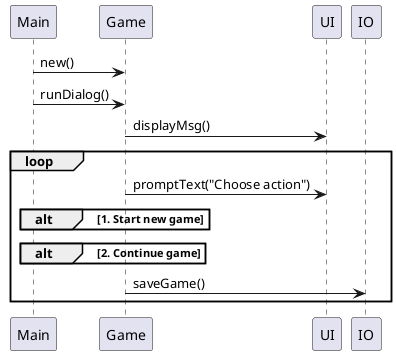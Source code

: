 @startuml
'https://plantuml.com/sequence-diagram

Main -> Game: new()
Main -> Game: runDialog()
Game -> UI: displayMsg()
loop
Game -> UI: promptText("Choose action")
alt 1. Start new game

end
alt 2. Continue game

end
Game -> IO:saveGame()
end

@enduml